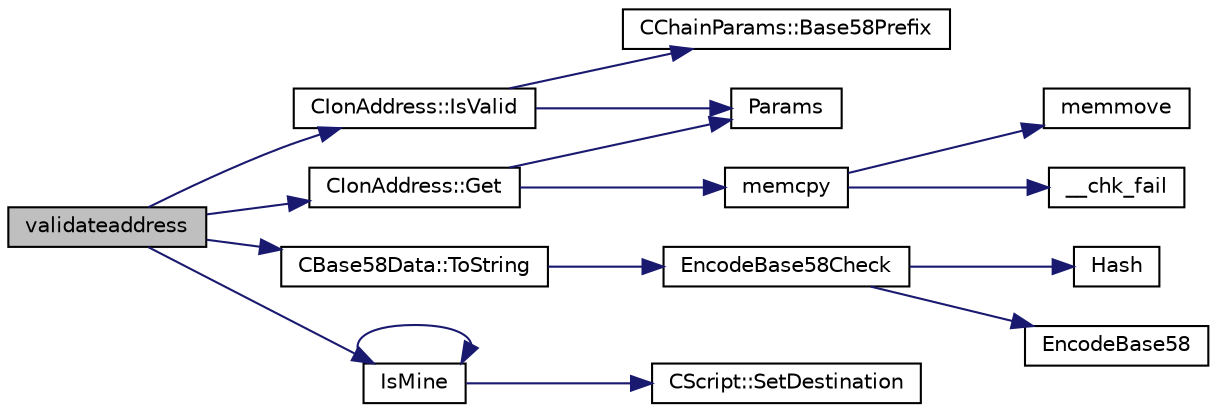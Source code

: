 digraph "validateaddress"
{
  edge [fontname="Helvetica",fontsize="10",labelfontname="Helvetica",labelfontsize="10"];
  node [fontname="Helvetica",fontsize="10",shape=record];
  rankdir="LR";
  Node63 [label="validateaddress",height=0.2,width=0.4,color="black", fillcolor="grey75", style="filled", fontcolor="black"];
  Node63 -> Node64 [color="midnightblue",fontsize="10",style="solid",fontname="Helvetica"];
  Node64 [label="CIonAddress::IsValid",height=0.2,width=0.4,color="black", fillcolor="white", style="filled",URL="$d1/de4/class_c_ion_address.html#a93cb71370b938e7fad4a74c4b5775da6"];
  Node64 -> Node65 [color="midnightblue",fontsize="10",style="solid",fontname="Helvetica"];
  Node65 [label="Params",height=0.2,width=0.4,color="black", fillcolor="white", style="filled",URL="$df/dbf/chainparams_8cpp.html#ace5c5b706d71a324a417dd2db394fd4a",tooltip="Return the currently selected parameters. "];
  Node64 -> Node66 [color="midnightblue",fontsize="10",style="solid",fontname="Helvetica"];
  Node66 [label="CChainParams::Base58Prefix",height=0.2,width=0.4,color="black", fillcolor="white", style="filled",URL="$d1/d4f/class_c_chain_params.html#a103c58eca4a26a71201882b3ed6c4cb4"];
  Node63 -> Node67 [color="midnightblue",fontsize="10",style="solid",fontname="Helvetica"];
  Node67 [label="CIonAddress::Get",height=0.2,width=0.4,color="black", fillcolor="white", style="filled",URL="$d1/de4/class_c_ion_address.html#aa70f9899f0a3cf37e4a87483db5cf99d"];
  Node67 -> Node68 [color="midnightblue",fontsize="10",style="solid",fontname="Helvetica"];
  Node68 [label="memcpy",height=0.2,width=0.4,color="black", fillcolor="white", style="filled",URL="$d5/d9f/glibc__compat_8cpp.html#a0f46826ab0466591e136db24394923cf"];
  Node68 -> Node69 [color="midnightblue",fontsize="10",style="solid",fontname="Helvetica"];
  Node69 [label="memmove",height=0.2,width=0.4,color="black", fillcolor="white", style="filled",URL="$d5/d9f/glibc__compat_8cpp.html#a9778d49e9029dd75bc53ecbbf9f5e9a1"];
  Node68 -> Node70 [color="midnightblue",fontsize="10",style="solid",fontname="Helvetica"];
  Node70 [label="__chk_fail",height=0.2,width=0.4,color="black", fillcolor="white", style="filled",URL="$d5/d9f/glibc__compat_8cpp.html#a424ac71631da5ada2976630ff67051d1"];
  Node67 -> Node65 [color="midnightblue",fontsize="10",style="solid",fontname="Helvetica"];
  Node63 -> Node71 [color="midnightblue",fontsize="10",style="solid",fontname="Helvetica"];
  Node71 [label="CBase58Data::ToString",height=0.2,width=0.4,color="black", fillcolor="white", style="filled",URL="$d2/d08/class_c_base58_data.html#a7dc91af403ca02694b3247b15604e220"];
  Node71 -> Node72 [color="midnightblue",fontsize="10",style="solid",fontname="Helvetica"];
  Node72 [label="EncodeBase58Check",height=0.2,width=0.4,color="black", fillcolor="white", style="filled",URL="$db/d9c/base58_8cpp.html#ace9a5807ee51604f33044339f073ec76",tooltip="Encode a byte vector into a base58-encoded string, including checksum. "];
  Node72 -> Node73 [color="midnightblue",fontsize="10",style="solid",fontname="Helvetica"];
  Node73 [label="Hash",height=0.2,width=0.4,color="black", fillcolor="white", style="filled",URL="$db/dfb/hash_8h.html#ab3f6c437460137530d86e09c2c102e99"];
  Node72 -> Node74 [color="midnightblue",fontsize="10",style="solid",fontname="Helvetica"];
  Node74 [label="EncodeBase58",height=0.2,width=0.4,color="black", fillcolor="white", style="filled",URL="$db/d9c/base58_8cpp.html#a8d6f0e9d5df175b4966dcede31dc90ad",tooltip="Encode a byte sequence as a base58-encoded string. "];
  Node63 -> Node75 [color="midnightblue",fontsize="10",style="solid",fontname="Helvetica"];
  Node75 [label="IsMine",height=0.2,width=0.4,color="black", fillcolor="white", style="filled",URL="$dd/d0f/script_8cpp.html#adc59cf67d903c1ba1ef225561b85bfce"];
  Node75 -> Node76 [color="midnightblue",fontsize="10",style="solid",fontname="Helvetica"];
  Node76 [label="CScript::SetDestination",height=0.2,width=0.4,color="black", fillcolor="white", style="filled",URL="$d9/d4b/class_c_script.html#ad1b5a9077241aa06116040c4f1b7c31e"];
  Node75 -> Node75 [color="midnightblue",fontsize="10",style="solid",fontname="Helvetica"];
}
